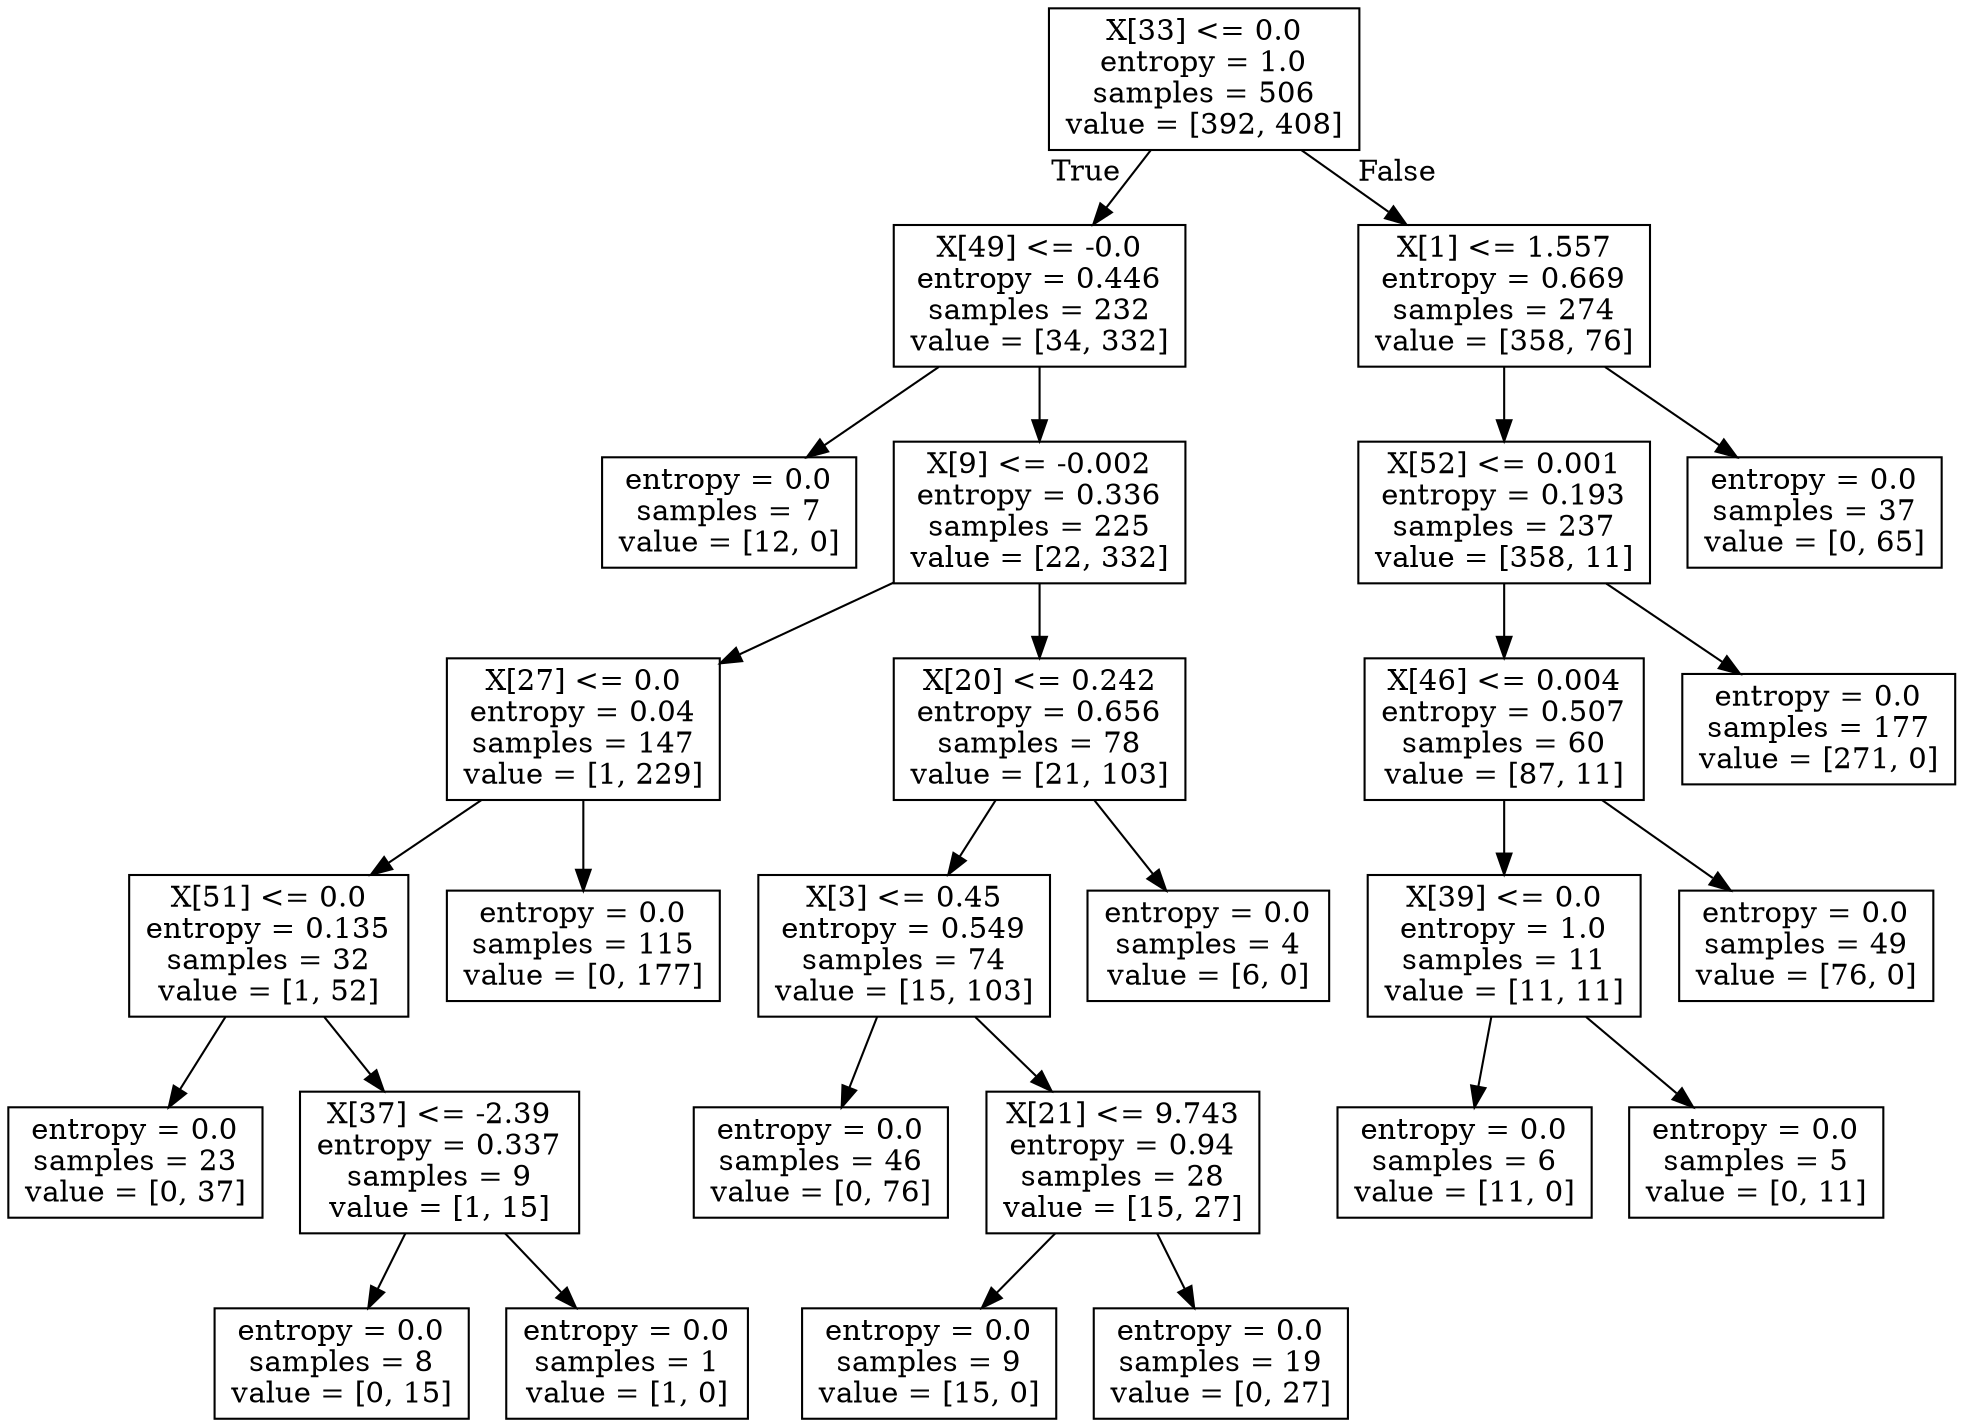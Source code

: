 digraph Tree {
node [shape=box] ;
0 [label="X[33] <= 0.0\nentropy = 1.0\nsamples = 506\nvalue = [392, 408]"] ;
1 [label="X[49] <= -0.0\nentropy = 0.446\nsamples = 232\nvalue = [34, 332]"] ;
0 -> 1 [labeldistance=2.5, labelangle=45, headlabel="True"] ;
2 [label="entropy = 0.0\nsamples = 7\nvalue = [12, 0]"] ;
1 -> 2 ;
3 [label="X[9] <= -0.002\nentropy = 0.336\nsamples = 225\nvalue = [22, 332]"] ;
1 -> 3 ;
4 [label="X[27] <= 0.0\nentropy = 0.04\nsamples = 147\nvalue = [1, 229]"] ;
3 -> 4 ;
5 [label="X[51] <= 0.0\nentropy = 0.135\nsamples = 32\nvalue = [1, 52]"] ;
4 -> 5 ;
6 [label="entropy = 0.0\nsamples = 23\nvalue = [0, 37]"] ;
5 -> 6 ;
7 [label="X[37] <= -2.39\nentropy = 0.337\nsamples = 9\nvalue = [1, 15]"] ;
5 -> 7 ;
8 [label="entropy = 0.0\nsamples = 8\nvalue = [0, 15]"] ;
7 -> 8 ;
9 [label="entropy = 0.0\nsamples = 1\nvalue = [1, 0]"] ;
7 -> 9 ;
10 [label="entropy = 0.0\nsamples = 115\nvalue = [0, 177]"] ;
4 -> 10 ;
11 [label="X[20] <= 0.242\nentropy = 0.656\nsamples = 78\nvalue = [21, 103]"] ;
3 -> 11 ;
12 [label="X[3] <= 0.45\nentropy = 0.549\nsamples = 74\nvalue = [15, 103]"] ;
11 -> 12 ;
13 [label="entropy = 0.0\nsamples = 46\nvalue = [0, 76]"] ;
12 -> 13 ;
14 [label="X[21] <= 9.743\nentropy = 0.94\nsamples = 28\nvalue = [15, 27]"] ;
12 -> 14 ;
15 [label="entropy = 0.0\nsamples = 9\nvalue = [15, 0]"] ;
14 -> 15 ;
16 [label="entropy = 0.0\nsamples = 19\nvalue = [0, 27]"] ;
14 -> 16 ;
17 [label="entropy = 0.0\nsamples = 4\nvalue = [6, 0]"] ;
11 -> 17 ;
18 [label="X[1] <= 1.557\nentropy = 0.669\nsamples = 274\nvalue = [358, 76]"] ;
0 -> 18 [labeldistance=2.5, labelangle=-45, headlabel="False"] ;
19 [label="X[52] <= 0.001\nentropy = 0.193\nsamples = 237\nvalue = [358, 11]"] ;
18 -> 19 ;
20 [label="X[46] <= 0.004\nentropy = 0.507\nsamples = 60\nvalue = [87, 11]"] ;
19 -> 20 ;
21 [label="X[39] <= 0.0\nentropy = 1.0\nsamples = 11\nvalue = [11, 11]"] ;
20 -> 21 ;
22 [label="entropy = 0.0\nsamples = 6\nvalue = [11, 0]"] ;
21 -> 22 ;
23 [label="entropy = 0.0\nsamples = 5\nvalue = [0, 11]"] ;
21 -> 23 ;
24 [label="entropy = 0.0\nsamples = 49\nvalue = [76, 0]"] ;
20 -> 24 ;
25 [label="entropy = 0.0\nsamples = 177\nvalue = [271, 0]"] ;
19 -> 25 ;
26 [label="entropy = 0.0\nsamples = 37\nvalue = [0, 65]"] ;
18 -> 26 ;
}